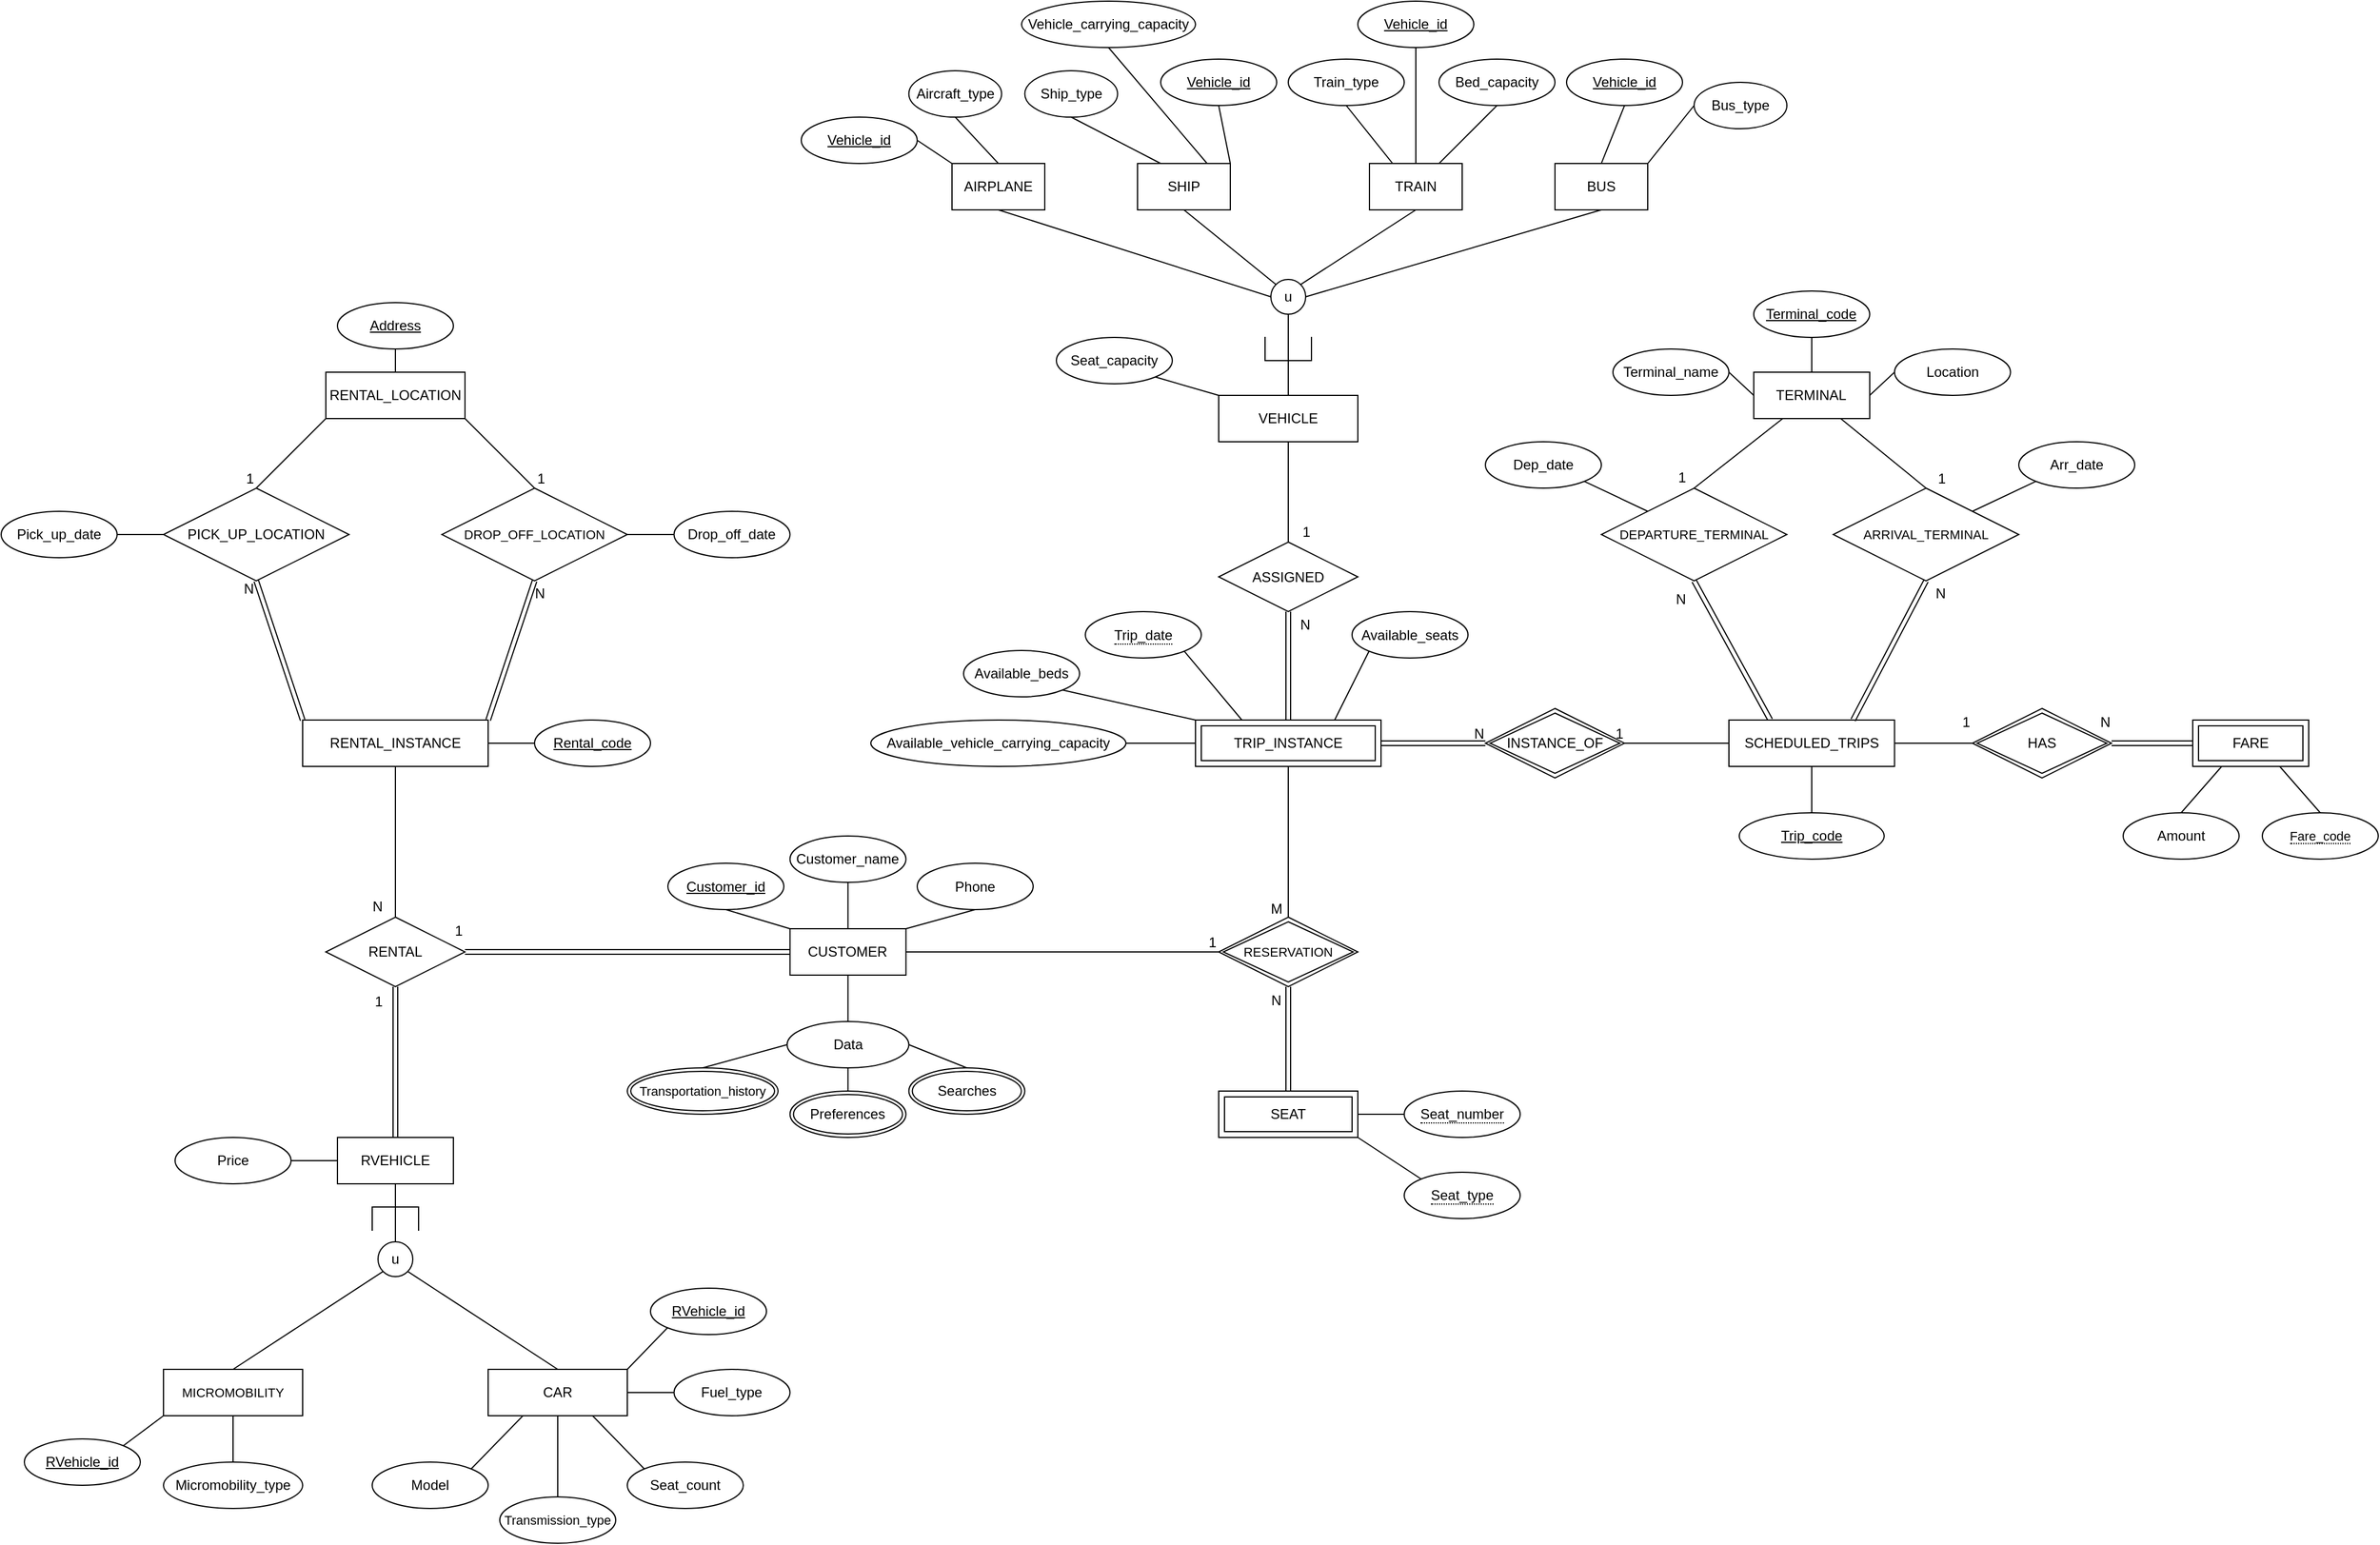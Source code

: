 <mxfile version="22.1.2" type="device">
  <diagram name="Page-1" id="UI4GVZUZ6_vJwbBaykrh">
    <mxGraphModel dx="2035" dy="1531" grid="1" gridSize="10" guides="1" tooltips="1" connect="1" arrows="1" fold="1" page="0" pageScale="1" pageWidth="1100" pageHeight="850" math="0" shadow="0">
      <root>
        <mxCell id="0" />
        <mxCell id="1" parent="0" />
        <mxCell id="zfnJmAJN-atiTWMpEj3Z-1" value="RENTAL_LOCATION" style="whiteSpace=wrap;html=1;align=center;" parent="1" vertex="1">
          <mxGeometry x="-140" y="-420" width="120" height="40" as="geometry" />
        </mxCell>
        <mxCell id="zfnJmAJN-atiTWMpEj3Z-2" value="PICK_UP_LOCATION" style="shape=rhombus;perimeter=rhombusPerimeter;whiteSpace=wrap;html=1;align=center;" parent="1" vertex="1">
          <mxGeometry x="-280" y="-320" width="160" height="80" as="geometry" />
        </mxCell>
        <mxCell id="zfnJmAJN-atiTWMpEj3Z-3" value="DROP_OFF_LOCATION" style="shape=rhombus;perimeter=rhombusPerimeter;whiteSpace=wrap;html=1;align=center;fontSize=11;" parent="1" vertex="1">
          <mxGeometry x="-40" y="-320" width="160" height="80" as="geometry" />
        </mxCell>
        <mxCell id="zfnJmAJN-atiTWMpEj3Z-4" value="Pick_up_date" style="ellipse;whiteSpace=wrap;html=1;align=center;" parent="1" vertex="1">
          <mxGeometry x="-420" y="-300" width="100" height="40" as="geometry" />
        </mxCell>
        <mxCell id="zfnJmAJN-atiTWMpEj3Z-5" value="Drop_off_date" style="ellipse;whiteSpace=wrap;html=1;align=center;" parent="1" vertex="1">
          <mxGeometry x="160.29" y="-300" width="100" height="40" as="geometry" />
        </mxCell>
        <mxCell id="zfnJmAJN-atiTWMpEj3Z-6" value="" style="endArrow=none;html=1;rounded=0;exitX=1;exitY=0.5;exitDx=0;exitDy=0;entryX=0;entryY=0.5;entryDx=0;entryDy=0;" parent="1" source="zfnJmAJN-atiTWMpEj3Z-3" target="zfnJmAJN-atiTWMpEj3Z-5" edge="1">
          <mxGeometry relative="1" as="geometry">
            <mxPoint x="10" y="-330" as="sourcePoint" />
            <mxPoint x="170" y="-330" as="targetPoint" />
          </mxGeometry>
        </mxCell>
        <mxCell id="zfnJmAJN-atiTWMpEj3Z-7" value="" style="endArrow=none;html=1;rounded=0;entryX=0;entryY=0.5;entryDx=0;entryDy=0;exitX=1;exitY=0.5;exitDx=0;exitDy=0;" parent="1" source="zfnJmAJN-atiTWMpEj3Z-4" target="zfnJmAJN-atiTWMpEj3Z-2" edge="1">
          <mxGeometry relative="1" as="geometry">
            <mxPoint x="-420" y="-460" as="sourcePoint" />
            <mxPoint x="-260" y="-460" as="targetPoint" />
          </mxGeometry>
        </mxCell>
        <mxCell id="zfnJmAJN-atiTWMpEj3Z-8" value="" style="endArrow=none;html=1;rounded=0;entryX=0.5;entryY=0;entryDx=0;entryDy=0;exitX=0;exitY=1;exitDx=0;exitDy=0;" parent="1" source="zfnJmAJN-atiTWMpEj3Z-1" target="zfnJmAJN-atiTWMpEj3Z-2" edge="1">
          <mxGeometry relative="1" as="geometry">
            <mxPoint x="-260" y="-400" as="sourcePoint" />
            <mxPoint x="-20" y="-380" as="targetPoint" />
          </mxGeometry>
        </mxCell>
        <mxCell id="zfnJmAJN-atiTWMpEj3Z-9" value="1" style="resizable=0;html=1;whiteSpace=wrap;align=right;verticalAlign=bottom;" parent="zfnJmAJN-atiTWMpEj3Z-8" connectable="0" vertex="1">
          <mxGeometry x="1" relative="1" as="geometry" />
        </mxCell>
        <mxCell id="zfnJmAJN-atiTWMpEj3Z-10" value="" style="endArrow=none;html=1;rounded=0;entryX=0.5;entryY=0;entryDx=0;entryDy=0;exitX=1;exitY=1;exitDx=0;exitDy=0;" parent="1" source="zfnJmAJN-atiTWMpEj3Z-1" target="zfnJmAJN-atiTWMpEj3Z-3" edge="1">
          <mxGeometry relative="1" as="geometry">
            <mxPoint x="-260" y="-360" as="sourcePoint" />
            <mxPoint x="-20" y="-380" as="targetPoint" />
          </mxGeometry>
        </mxCell>
        <mxCell id="zfnJmAJN-atiTWMpEj3Z-11" value="1" style="resizable=0;html=1;whiteSpace=wrap;align=right;verticalAlign=bottom;" parent="zfnJmAJN-atiTWMpEj3Z-10" connectable="0" vertex="1">
          <mxGeometry x="1" relative="1" as="geometry">
            <mxPoint x="10" as="offset" />
          </mxGeometry>
        </mxCell>
        <mxCell id="zfnJmAJN-atiTWMpEj3Z-12" value="" style="shape=link;html=1;rounded=0;entryX=0.5;entryY=1;entryDx=0;entryDy=0;exitX=0;exitY=0;exitDx=0;exitDy=0;" parent="1" source="zfnJmAJN-atiTWMpEj3Z-18" target="zfnJmAJN-atiTWMpEj3Z-2" edge="1">
          <mxGeometry relative="1" as="geometry">
            <mxPoint x="-40" y="-380" as="sourcePoint" />
            <mxPoint x="-100" y="-280" as="targetPoint" />
          </mxGeometry>
        </mxCell>
        <mxCell id="zfnJmAJN-atiTWMpEj3Z-13" value="N" style="resizable=0;html=1;whiteSpace=wrap;align=right;verticalAlign=bottom;" parent="zfnJmAJN-atiTWMpEj3Z-12" connectable="0" vertex="1">
          <mxGeometry x="1" relative="1" as="geometry">
            <mxPoint y="16" as="offset" />
          </mxGeometry>
        </mxCell>
        <mxCell id="zfnJmAJN-atiTWMpEj3Z-14" value="" style="shape=link;html=1;rounded=0;entryX=0.5;entryY=1;entryDx=0;entryDy=0;exitX=1;exitY=0;exitDx=0;exitDy=0;" parent="1" source="zfnJmAJN-atiTWMpEj3Z-18" target="zfnJmAJN-atiTWMpEj3Z-3" edge="1">
          <mxGeometry relative="1" as="geometry">
            <mxPoint x="-10" y="-140" as="sourcePoint" />
            <mxPoint x="-20" y="-380" as="targetPoint" />
          </mxGeometry>
        </mxCell>
        <mxCell id="zfnJmAJN-atiTWMpEj3Z-15" value="N" style="resizable=0;html=1;whiteSpace=wrap;align=right;verticalAlign=bottom;" parent="zfnJmAJN-atiTWMpEj3Z-14" connectable="0" vertex="1">
          <mxGeometry x="1" relative="1" as="geometry">
            <mxPoint x="10" y="20" as="offset" />
          </mxGeometry>
        </mxCell>
        <mxCell id="zfnJmAJN-atiTWMpEj3Z-16" value="Address" style="ellipse;whiteSpace=wrap;html=1;align=center;fontStyle=4;" parent="1" vertex="1">
          <mxGeometry x="-130" y="-480" width="100" height="40" as="geometry" />
        </mxCell>
        <mxCell id="zfnJmAJN-atiTWMpEj3Z-17" value="" style="endArrow=none;html=1;rounded=0;exitX=0.5;exitY=1;exitDx=0;exitDy=0;entryX=0.5;entryY=0;entryDx=0;entryDy=0;" parent="1" source="zfnJmAJN-atiTWMpEj3Z-16" target="zfnJmAJN-atiTWMpEj3Z-1" edge="1">
          <mxGeometry relative="1" as="geometry">
            <mxPoint x="-350" y="-420" as="sourcePoint" />
            <mxPoint x="-420" y="-410" as="targetPoint" />
          </mxGeometry>
        </mxCell>
        <mxCell id="zfnJmAJN-atiTWMpEj3Z-18" value="RENTAL_INSTANCE" style="whiteSpace=wrap;html=1;align=center;" parent="1" vertex="1">
          <mxGeometry x="-160" y="-120" width="160" height="40" as="geometry" />
        </mxCell>
        <mxCell id="zfnJmAJN-atiTWMpEj3Z-19" value="Rental_code" style="ellipse;whiteSpace=wrap;html=1;align=center;fontStyle=4;" parent="1" vertex="1">
          <mxGeometry x="40" y="-120" width="100" height="40" as="geometry" />
        </mxCell>
        <mxCell id="zfnJmAJN-atiTWMpEj3Z-20" value="" style="endArrow=none;html=1;rounded=0;entryX=0;entryY=0.5;entryDx=0;entryDy=0;exitX=1;exitY=0.5;exitDx=0;exitDy=0;" parent="1" source="zfnJmAJN-atiTWMpEj3Z-18" target="zfnJmAJN-atiTWMpEj3Z-19" edge="1">
          <mxGeometry relative="1" as="geometry">
            <mxPoint x="210" y="-430" as="sourcePoint" />
            <mxPoint x="370" y="-430" as="targetPoint" />
          </mxGeometry>
        </mxCell>
        <mxCell id="zfnJmAJN-atiTWMpEj3Z-21" value="CAR" style="whiteSpace=wrap;html=1;align=center;" parent="1" vertex="1">
          <mxGeometry y="440" width="120" height="40" as="geometry" />
        </mxCell>
        <mxCell id="zfnJmAJN-atiTWMpEj3Z-22" value="RENTAL" style="shape=rhombus;perimeter=rhombusPerimeter;whiteSpace=wrap;html=1;align=center;fontSize=12;" parent="1" vertex="1">
          <mxGeometry x="-140" y="50" width="120" height="60" as="geometry" />
        </mxCell>
        <mxCell id="zfnJmAJN-atiTWMpEj3Z-29" value="Price" style="ellipse;whiteSpace=wrap;html=1;align=center;" parent="1" vertex="1">
          <mxGeometry x="-270" y="240" width="100" height="40" as="geometry" />
        </mxCell>
        <mxCell id="zfnJmAJN-atiTWMpEj3Z-30" value="" style="endArrow=none;html=1;rounded=0;entryX=0;entryY=0.5;entryDx=0;entryDy=0;exitX=1;exitY=0.5;exitDx=0;exitDy=0;" parent="1" source="zfnJmAJN-atiTWMpEj3Z-29" target="XRYZQuRfgK1587XSu856-13" edge="1">
          <mxGeometry relative="1" as="geometry">
            <mxPoint x="-220" y="260" as="sourcePoint" />
            <mxPoint x="260" y="600" as="targetPoint" />
          </mxGeometry>
        </mxCell>
        <mxCell id="zfnJmAJN-atiTWMpEj3Z-31" value="Model" style="ellipse;whiteSpace=wrap;html=1;align=center;" parent="1" vertex="1">
          <mxGeometry x="-100" y="520" width="100" height="40" as="geometry" />
        </mxCell>
        <mxCell id="zfnJmAJN-atiTWMpEj3Z-32" value="" style="endArrow=none;html=1;rounded=0;exitX=1;exitY=0;exitDx=0;exitDy=0;entryX=0.25;entryY=1;entryDx=0;entryDy=0;" parent="1" source="zfnJmAJN-atiTWMpEj3Z-31" target="zfnJmAJN-atiTWMpEj3Z-21" edge="1">
          <mxGeometry relative="1" as="geometry">
            <mxPoint x="60" y="670" as="sourcePoint" />
            <mxPoint x="220" y="670" as="targetPoint" />
          </mxGeometry>
        </mxCell>
        <mxCell id="zfnJmAJN-atiTWMpEj3Z-33" value="Transmission_type" style="ellipse;whiteSpace=wrap;html=1;align=center;fontSize=11;" parent="1" vertex="1">
          <mxGeometry x="10" y="550" width="100" height="40" as="geometry" />
        </mxCell>
        <mxCell id="zfnJmAJN-atiTWMpEj3Z-34" value="" style="endArrow=none;html=1;rounded=0;exitX=0.5;exitY=0;exitDx=0;exitDy=0;entryX=0.5;entryY=1;entryDx=0;entryDy=0;" parent="1" source="zfnJmAJN-atiTWMpEj3Z-33" target="zfnJmAJN-atiTWMpEj3Z-21" edge="1">
          <mxGeometry relative="1" as="geometry">
            <mxPoint x="60" y="474.09" as="sourcePoint" />
            <mxPoint x="220" y="474.09" as="targetPoint" />
          </mxGeometry>
        </mxCell>
        <mxCell id="zfnJmAJN-atiTWMpEj3Z-35" value="Fuel_type" style="ellipse;whiteSpace=wrap;html=1;align=center;" parent="1" vertex="1">
          <mxGeometry x="160.29" y="440" width="100" height="40" as="geometry" />
        </mxCell>
        <mxCell id="zfnJmAJN-atiTWMpEj3Z-36" value="" style="endArrow=none;html=1;rounded=0;entryX=0;entryY=0.5;entryDx=0;entryDy=0;exitX=1;exitY=0.5;exitDx=0;exitDy=0;" parent="1" source="zfnJmAJN-atiTWMpEj3Z-21" target="zfnJmAJN-atiTWMpEj3Z-35" edge="1">
          <mxGeometry relative="1" as="geometry">
            <mxPoint x="170" y="450" as="sourcePoint" />
            <mxPoint x="220" y="490" as="targetPoint" />
          </mxGeometry>
        </mxCell>
        <mxCell id="zfnJmAJN-atiTWMpEj3Z-37" value="Seat_count" style="ellipse;whiteSpace=wrap;html=1;align=center;" parent="1" vertex="1">
          <mxGeometry x="120" y="520" width="100" height="40" as="geometry" />
        </mxCell>
        <mxCell id="zfnJmAJN-atiTWMpEj3Z-38" value="" style="endArrow=none;html=1;rounded=0;exitX=0;exitY=0;exitDx=0;exitDy=0;entryX=0.75;entryY=1;entryDx=0;entryDy=0;" parent="1" source="zfnJmAJN-atiTWMpEj3Z-37" target="zfnJmAJN-atiTWMpEj3Z-21" edge="1">
          <mxGeometry relative="1" as="geometry">
            <mxPoint x="80" y="400" as="sourcePoint" />
            <mxPoint x="240" y="400" as="targetPoint" />
          </mxGeometry>
        </mxCell>
        <mxCell id="zfnJmAJN-atiTWMpEj3Z-40" value="TERMINAL" style="whiteSpace=wrap;html=1;align=center;" parent="1" vertex="1">
          <mxGeometry x="1091.42" y="-420" width="100" height="40" as="geometry" />
        </mxCell>
        <mxCell id="zfnJmAJN-atiTWMpEj3Z-41" value="" style="endArrow=none;html=1;rounded=0;entryX=0;entryY=0.5;entryDx=0;entryDy=0;exitX=1;exitY=0.5;exitDx=0;exitDy=0;" parent="1" source="zfnJmAJN-atiTWMpEj3Z-86" target="zfnJmAJN-atiTWMpEj3Z-100" edge="1">
          <mxGeometry relative="1" as="geometry">
            <mxPoint x="1097" y="-132.5" as="sourcePoint" />
            <mxPoint x="900" y="-347.64" as="targetPoint" />
          </mxGeometry>
        </mxCell>
        <mxCell id="zfnJmAJN-atiTWMpEj3Z-42" value="1" style="resizable=0;html=1;whiteSpace=wrap;align=right;verticalAlign=bottom;" parent="zfnJmAJN-atiTWMpEj3Z-41" connectable="0" vertex="1">
          <mxGeometry x="1" relative="1" as="geometry">
            <mxPoint y="-10" as="offset" />
          </mxGeometry>
        </mxCell>
        <mxCell id="zfnJmAJN-atiTWMpEj3Z-43" value="ARRIVAL_TERMINAL" style="shape=rhombus;perimeter=rhombusPerimeter;whiteSpace=wrap;html=1;align=center;fontSize=11;" parent="1" vertex="1">
          <mxGeometry x="1160" y="-320" width="160" height="80" as="geometry" />
        </mxCell>
        <mxCell id="zfnJmAJN-atiTWMpEj3Z-44" value="DEPARTURE_TERMINAL" style="shape=rhombus;perimeter=rhombusPerimeter;whiteSpace=wrap;html=1;align=center;fontSize=11;" parent="1" vertex="1">
          <mxGeometry x="960" y="-320" width="160" height="80" as="geometry" />
        </mxCell>
        <mxCell id="zfnJmAJN-atiTWMpEj3Z-45" value="" style="endArrow=none;html=1;rounded=0;entryX=0.5;entryY=0;entryDx=0;entryDy=0;exitX=0.25;exitY=1;exitDx=0;exitDy=0;" parent="1" source="zfnJmAJN-atiTWMpEj3Z-40" target="zfnJmAJN-atiTWMpEj3Z-44" edge="1">
          <mxGeometry relative="1" as="geometry">
            <mxPoint x="895" y="-278.5" as="sourcePoint" />
            <mxPoint x="885" y="-108.5" as="targetPoint" />
          </mxGeometry>
        </mxCell>
        <mxCell id="zfnJmAJN-atiTWMpEj3Z-46" value="1" style="resizable=0;html=1;whiteSpace=wrap;align=right;verticalAlign=bottom;" parent="zfnJmAJN-atiTWMpEj3Z-45" connectable="0" vertex="1">
          <mxGeometry x="1" relative="1" as="geometry">
            <mxPoint x="-6" as="offset" />
          </mxGeometry>
        </mxCell>
        <mxCell id="zfnJmAJN-atiTWMpEj3Z-47" value="" style="endArrow=none;html=1;rounded=0;entryX=0.5;entryY=0;entryDx=0;entryDy=0;exitX=0.75;exitY=1;exitDx=0;exitDy=0;" parent="1" source="zfnJmAJN-atiTWMpEj3Z-40" target="zfnJmAJN-atiTWMpEj3Z-43" edge="1">
          <mxGeometry relative="1" as="geometry">
            <mxPoint x="1248.36" y="-303.5" as="sourcePoint" />
            <mxPoint x="1068.36" y="-213.5" as="targetPoint" />
          </mxGeometry>
        </mxCell>
        <mxCell id="zfnJmAJN-atiTWMpEj3Z-48" value="1" style="resizable=0;html=1;whiteSpace=wrap;align=right;verticalAlign=bottom;" parent="zfnJmAJN-atiTWMpEj3Z-47" connectable="0" vertex="1">
          <mxGeometry x="1" relative="1" as="geometry">
            <mxPoint x="18" as="offset" />
          </mxGeometry>
        </mxCell>
        <mxCell id="zfnJmAJN-atiTWMpEj3Z-49" value="Terminal_code" style="ellipse;whiteSpace=wrap;html=1;align=center;fontStyle=4;" parent="1" vertex="1">
          <mxGeometry x="1091.42" y="-490" width="100" height="40" as="geometry" />
        </mxCell>
        <mxCell id="zfnJmAJN-atiTWMpEj3Z-50" value="Location" style="ellipse;whiteSpace=wrap;html=1;align=center;" parent="1" vertex="1">
          <mxGeometry x="1212.83" y="-440" width="100" height="40" as="geometry" />
        </mxCell>
        <mxCell id="zfnJmAJN-atiTWMpEj3Z-51" value="Terminal_name" style="ellipse;whiteSpace=wrap;html=1;align=center;" parent="1" vertex="1">
          <mxGeometry x="970.0" y="-440" width="100" height="40" as="geometry" />
        </mxCell>
        <mxCell id="zfnJmAJN-atiTWMpEj3Z-52" value="" style="endArrow=none;html=1;rounded=0;exitX=0.5;exitY=1;exitDx=0;exitDy=0;entryX=0.5;entryY=0;entryDx=0;entryDy=0;" parent="1" source="zfnJmAJN-atiTWMpEj3Z-49" target="zfnJmAJN-atiTWMpEj3Z-40" edge="1">
          <mxGeometry relative="1" as="geometry">
            <mxPoint x="995.47" y="-390" as="sourcePoint" />
            <mxPoint x="1100" y="-450" as="targetPoint" />
          </mxGeometry>
        </mxCell>
        <mxCell id="zfnJmAJN-atiTWMpEj3Z-53" value="" style="endArrow=none;html=1;rounded=0;exitX=1;exitY=0.5;exitDx=0;exitDy=0;entryX=0;entryY=0.5;entryDx=0;entryDy=0;" parent="1" source="zfnJmAJN-atiTWMpEj3Z-51" target="zfnJmAJN-atiTWMpEj3Z-40" edge="1">
          <mxGeometry relative="1" as="geometry">
            <mxPoint x="1035.47" y="-450" as="sourcePoint" />
            <mxPoint x="1195.47" y="-450" as="targetPoint" />
          </mxGeometry>
        </mxCell>
        <mxCell id="zfnJmAJN-atiTWMpEj3Z-54" value="" style="endArrow=none;html=1;rounded=0;exitX=0;exitY=0.5;exitDx=0;exitDy=0;entryX=1;entryY=0.5;entryDx=0;entryDy=0;" parent="1" source="zfnJmAJN-atiTWMpEj3Z-50" target="zfnJmAJN-atiTWMpEj3Z-40" edge="1">
          <mxGeometry relative="1" as="geometry">
            <mxPoint x="1035.47" y="-450" as="sourcePoint" />
            <mxPoint x="1195.47" y="-450" as="targetPoint" />
          </mxGeometry>
        </mxCell>
        <mxCell id="zfnJmAJN-atiTWMpEj3Z-55" value="CUSTOMER" style="whiteSpace=wrap;html=1;align=center;" parent="1" vertex="1">
          <mxGeometry x="260.29" y="60" width="100" height="40" as="geometry" />
        </mxCell>
        <mxCell id="zfnJmAJN-atiTWMpEj3Z-56" value="Customer_id" style="ellipse;whiteSpace=wrap;html=1;align=center;fontStyle=4;" parent="1" vertex="1">
          <mxGeometry x="155" y="3.5" width="100" height="40" as="geometry" />
        </mxCell>
        <mxCell id="zfnJmAJN-atiTWMpEj3Z-57" value="Customer_name" style="ellipse;whiteSpace=wrap;html=1;align=center;" parent="1" vertex="1">
          <mxGeometry x="260.29" y="-20" width="100" height="40" as="geometry" />
        </mxCell>
        <mxCell id="zfnJmAJN-atiTWMpEj3Z-58" value="Data" style="ellipse;whiteSpace=wrap;html=1;align=center;" parent="1" vertex="1">
          <mxGeometry x="257.79" y="140" width="105" height="40" as="geometry" />
        </mxCell>
        <mxCell id="zfnJmAJN-atiTWMpEj3Z-59" value="" style="endArrow=none;html=1;rounded=0;entryX=0;entryY=0;entryDx=0;entryDy=0;exitX=0.5;exitY=1;exitDx=0;exitDy=0;" parent="1" source="zfnJmAJN-atiTWMpEj3Z-56" target="zfnJmAJN-atiTWMpEj3Z-55" edge="1">
          <mxGeometry relative="1" as="geometry">
            <mxPoint x="285.29" y="5" as="sourcePoint" />
            <mxPoint x="445.29" y="5" as="targetPoint" />
          </mxGeometry>
        </mxCell>
        <mxCell id="zfnJmAJN-atiTWMpEj3Z-60" value="" style="endArrow=none;html=1;rounded=0;exitX=0.5;exitY=1;exitDx=0;exitDy=0;entryX=0.5;entryY=0;entryDx=0;entryDy=0;" parent="1" source="zfnJmAJN-atiTWMpEj3Z-55" target="zfnJmAJN-atiTWMpEj3Z-58" edge="1">
          <mxGeometry relative="1" as="geometry">
            <mxPoint x="385.762" y="119.213" as="sourcePoint" />
            <mxPoint x="290" y="130" as="targetPoint" />
          </mxGeometry>
        </mxCell>
        <mxCell id="zfnJmAJN-atiTWMpEj3Z-61" value="" style="endArrow=none;html=1;rounded=0;exitX=0.5;exitY=0;exitDx=0;exitDy=0;entryX=0.5;entryY=1;entryDx=0;entryDy=0;" parent="1" source="zfnJmAJN-atiTWMpEj3Z-63" target="zfnJmAJN-atiTWMpEj3Z-58" edge="1">
          <mxGeometry relative="1" as="geometry">
            <mxPoint x="335.29" y="241.5" as="sourcePoint" />
            <mxPoint x="175.29" y="211.5" as="targetPoint" />
          </mxGeometry>
        </mxCell>
        <mxCell id="zfnJmAJN-atiTWMpEj3Z-62" value="" style="endArrow=none;html=1;rounded=0;entryX=1;entryY=0.5;entryDx=0;entryDy=0;exitX=0.5;exitY=0;exitDx=0;exitDy=0;" parent="1" source="zfnJmAJN-atiTWMpEj3Z-65" target="zfnJmAJN-atiTWMpEj3Z-58" edge="1">
          <mxGeometry relative="1" as="geometry">
            <mxPoint x="405.29" y="221.5" as="sourcePoint" />
            <mxPoint x="295.29" y="141.5" as="targetPoint" />
          </mxGeometry>
        </mxCell>
        <mxCell id="zfnJmAJN-atiTWMpEj3Z-63" value="Preferences" style="ellipse;shape=doubleEllipse;margin=3;whiteSpace=wrap;html=1;align=center;" parent="1" vertex="1">
          <mxGeometry x="260.29" y="200" width="100" height="40" as="geometry" />
        </mxCell>
        <mxCell id="zfnJmAJN-atiTWMpEj3Z-64" value="Transportation_history" style="ellipse;shape=doubleEllipse;margin=3;whiteSpace=wrap;html=1;align=center;fontSize=11;" parent="1" vertex="1">
          <mxGeometry x="120.0" y="180" width="130" height="40" as="geometry" />
        </mxCell>
        <mxCell id="zfnJmAJN-atiTWMpEj3Z-65" value="Searches" style="ellipse;shape=doubleEllipse;margin=3;whiteSpace=wrap;html=1;align=center;" parent="1" vertex="1">
          <mxGeometry x="362.79" y="180" width="100" height="40" as="geometry" />
        </mxCell>
        <mxCell id="zfnJmAJN-atiTWMpEj3Z-66" value="" style="endArrow=none;html=1;rounded=0;entryX=0.5;entryY=1;entryDx=0;entryDy=0;" parent="1" source="zfnJmAJN-atiTWMpEj3Z-55" target="zfnJmAJN-atiTWMpEj3Z-57" edge="1">
          <mxGeometry relative="1" as="geometry">
            <mxPoint x="265.29" y="115" as="sourcePoint" />
            <mxPoint x="425.29" y="115" as="targetPoint" />
          </mxGeometry>
        </mxCell>
        <mxCell id="zfnJmAJN-atiTWMpEj3Z-67" value="Phone" style="ellipse;whiteSpace=wrap;html=1;align=center;" parent="1" vertex="1">
          <mxGeometry x="370.0" y="3.5" width="100" height="40" as="geometry" />
        </mxCell>
        <mxCell id="zfnJmAJN-atiTWMpEj3Z-68" value="" style="endArrow=none;html=1;rounded=0;entryX=0.5;entryY=1;entryDx=0;entryDy=0;exitX=1;exitY=0;exitDx=0;exitDy=0;" parent="1" source="zfnJmAJN-atiTWMpEj3Z-55" target="zfnJmAJN-atiTWMpEj3Z-67" edge="1">
          <mxGeometry relative="1" as="geometry">
            <mxPoint x="345.29" y="5" as="sourcePoint" />
            <mxPoint x="505.29" y="5" as="targetPoint" />
          </mxGeometry>
        </mxCell>
        <mxCell id="zfnJmAJN-atiTWMpEj3Z-69" value="SEAT" style="shape=ext;margin=3;double=1;whiteSpace=wrap;html=1;align=center;" parent="1" vertex="1">
          <mxGeometry x="630" y="200" width="120" height="40" as="geometry" />
        </mxCell>
        <mxCell id="zfnJmAJN-atiTWMpEj3Z-70" value="RESERVATION" style="shape=rhombus;double=1;perimeter=rhombusPerimeter;whiteSpace=wrap;html=1;align=center;fontSize=11;" parent="1" vertex="1">
          <mxGeometry x="630" y="50" width="120" height="60" as="geometry" />
        </mxCell>
        <mxCell id="zfnJmAJN-atiTWMpEj3Z-71" value="&lt;span style=&quot;border-bottom: 1px dotted&quot;&gt;Seat_number&lt;/span&gt;" style="ellipse;whiteSpace=wrap;html=1;align=center;" parent="1" vertex="1">
          <mxGeometry x="790" y="200" width="100" height="40" as="geometry" />
        </mxCell>
        <mxCell id="zfnJmAJN-atiTWMpEj3Z-72" value="" style="endArrow=none;html=1;rounded=0;entryX=0.5;entryY=0;entryDx=0;entryDy=0;exitX=0.5;exitY=1;exitDx=0;exitDy=0;" parent="1" source="zfnJmAJN-atiTWMpEj3Z-90" target="zfnJmAJN-atiTWMpEj3Z-70" edge="1">
          <mxGeometry relative="1" as="geometry">
            <mxPoint x="610" y="-63.5" as="sourcePoint" />
            <mxPoint x="820" y="16.5" as="targetPoint" />
          </mxGeometry>
        </mxCell>
        <mxCell id="zfnJmAJN-atiTWMpEj3Z-73" value="M" style="resizable=0;html=1;whiteSpace=wrap;align=right;verticalAlign=bottom;" parent="zfnJmAJN-atiTWMpEj3Z-72" connectable="0" vertex="1">
          <mxGeometry x="1" relative="1" as="geometry">
            <mxPoint x="-4" y="1" as="offset" />
          </mxGeometry>
        </mxCell>
        <mxCell id="zfnJmAJN-atiTWMpEj3Z-74" value="" style="endArrow=none;html=1;rounded=0;exitX=1;exitY=0.5;exitDx=0;exitDy=0;entryX=0;entryY=0.5;entryDx=0;entryDy=0;" parent="1" source="zfnJmAJN-atiTWMpEj3Z-69" target="zfnJmAJN-atiTWMpEj3Z-71" edge="1">
          <mxGeometry relative="1" as="geometry">
            <mxPoint x="615.29" y="126.5" as="sourcePoint" />
            <mxPoint x="775.29" y="126.5" as="targetPoint" />
          </mxGeometry>
        </mxCell>
        <mxCell id="zfnJmAJN-atiTWMpEj3Z-75" value="" style="shape=link;html=1;rounded=0;entryX=0.5;entryY=1;entryDx=0;entryDy=0;exitX=0.5;exitY=0;exitDx=0;exitDy=0;" parent="1" source="zfnJmAJN-atiTWMpEj3Z-69" target="zfnJmAJN-atiTWMpEj3Z-70" edge="1">
          <mxGeometry relative="1" as="geometry">
            <mxPoint x="355" y="156.5" as="sourcePoint" />
            <mxPoint x="515" y="156.5" as="targetPoint" />
          </mxGeometry>
        </mxCell>
        <mxCell id="zfnJmAJN-atiTWMpEj3Z-76" value="N" style="resizable=0;html=1;whiteSpace=wrap;align=right;verticalAlign=bottom;" parent="zfnJmAJN-atiTWMpEj3Z-75" connectable="0" vertex="1">
          <mxGeometry x="1" relative="1" as="geometry">
            <mxPoint x="-5" y="20" as="offset" />
          </mxGeometry>
        </mxCell>
        <mxCell id="zfnJmAJN-atiTWMpEj3Z-77" style="edgeStyle=orthogonalEdgeStyle;rounded=0;orthogonalLoop=1;jettySize=auto;html=1;exitX=0.5;exitY=1;exitDx=0;exitDy=0;" parent="1" edge="1">
          <mxGeometry relative="1" as="geometry">
            <mxPoint x="1123.63" y="-197.64" as="sourcePoint" />
            <mxPoint x="1123.63" y="-197.64" as="targetPoint" />
          </mxGeometry>
        </mxCell>
        <mxCell id="zfnJmAJN-atiTWMpEj3Z-78" value="" style="shape=link;html=1;rounded=0;entryX=0.5;entryY=1;entryDx=0;entryDy=0;exitX=0.25;exitY=0;exitDx=0;exitDy=0;" parent="1" source="zfnJmAJN-atiTWMpEj3Z-86" target="zfnJmAJN-atiTWMpEj3Z-44" edge="1">
          <mxGeometry relative="1" as="geometry">
            <mxPoint x="1125" y="-248.5" as="sourcePoint" />
            <mxPoint x="1205" y="-178.5" as="targetPoint" />
          </mxGeometry>
        </mxCell>
        <mxCell id="zfnJmAJN-atiTWMpEj3Z-79" value="N" style="resizable=0;html=1;whiteSpace=wrap;align=right;verticalAlign=bottom;" parent="zfnJmAJN-atiTWMpEj3Z-78" connectable="0" vertex="1">
          <mxGeometry x="1" relative="1" as="geometry">
            <mxPoint x="-5" y="25" as="offset" />
          </mxGeometry>
        </mxCell>
        <mxCell id="zfnJmAJN-atiTWMpEj3Z-80" value="VEHICLE" style="whiteSpace=wrap;html=1;align=center;" parent="1" vertex="1">
          <mxGeometry x="630" y="-400" width="120" height="40" as="geometry" />
        </mxCell>
        <mxCell id="zfnJmAJN-atiTWMpEj3Z-81" value="ASSIGNED" style="shape=rhombus;perimeter=rhombusPerimeter;whiteSpace=wrap;html=1;align=center;" parent="1" vertex="1">
          <mxGeometry x="630" y="-273.5" width="120" height="60" as="geometry" />
        </mxCell>
        <mxCell id="zfnJmAJN-atiTWMpEj3Z-82" value="" style="endArrow=none;html=1;rounded=0;exitX=0.5;exitY=1;exitDx=0;exitDy=0;entryX=0.5;entryY=0;entryDx=0;entryDy=0;" parent="1" source="zfnJmAJN-atiTWMpEj3Z-80" target="zfnJmAJN-atiTWMpEj3Z-81" edge="1">
          <mxGeometry relative="1" as="geometry">
            <mxPoint x="560" y="-353.5" as="sourcePoint" />
            <mxPoint x="625" y="-353.5" as="targetPoint" />
            <Array as="points" />
          </mxGeometry>
        </mxCell>
        <mxCell id="zfnJmAJN-atiTWMpEj3Z-83" value="1" style="resizable=0;html=1;whiteSpace=wrap;align=right;verticalAlign=bottom;" parent="zfnJmAJN-atiTWMpEj3Z-82" connectable="0" vertex="1">
          <mxGeometry x="1" relative="1" as="geometry">
            <mxPoint x="20" as="offset" />
          </mxGeometry>
        </mxCell>
        <mxCell id="zfnJmAJN-atiTWMpEj3Z-84" value="" style="shape=link;html=1;rounded=0;entryX=0.5;entryY=1;entryDx=0;entryDy=0;exitX=0.5;exitY=0;exitDx=0;exitDy=0;" parent="1" source="zfnJmAJN-atiTWMpEj3Z-90" target="zfnJmAJN-atiTWMpEj3Z-81" edge="1">
          <mxGeometry relative="1" as="geometry">
            <mxPoint x="585" y="-133.5" as="sourcePoint" />
            <mxPoint x="370" y="-103.5" as="targetPoint" />
          </mxGeometry>
        </mxCell>
        <mxCell id="zfnJmAJN-atiTWMpEj3Z-85" value="N" style="resizable=0;html=1;whiteSpace=wrap;align=right;verticalAlign=bottom;" parent="zfnJmAJN-atiTWMpEj3Z-84" connectable="0" vertex="1">
          <mxGeometry x="1" relative="1" as="geometry">
            <mxPoint x="20" y="20" as="offset" />
          </mxGeometry>
        </mxCell>
        <mxCell id="zfnJmAJN-atiTWMpEj3Z-86" value="SCHEDULED_TRIPS" style="whiteSpace=wrap;html=1;align=center;" parent="1" vertex="1">
          <mxGeometry x="1070" y="-120" width="142.83" height="40" as="geometry" />
        </mxCell>
        <mxCell id="zfnJmAJN-atiTWMpEj3Z-89" value="" style="endArrow=none;html=1;rounded=0;entryX=0;entryY=0.5;entryDx=0;entryDy=0;exitX=0.5;exitY=0;exitDx=0;exitDy=0;" parent="1" source="zfnJmAJN-atiTWMpEj3Z-64" target="zfnJmAJN-atiTWMpEj3Z-58" edge="1">
          <mxGeometry relative="1" as="geometry">
            <mxPoint x="-39.71" y="231.5" as="sourcePoint" />
            <mxPoint x="120.29" y="231.5" as="targetPoint" />
          </mxGeometry>
        </mxCell>
        <mxCell id="zfnJmAJN-atiTWMpEj3Z-90" value="TRIP_INSTANCE" style="shape=ext;margin=3;double=1;whiteSpace=wrap;html=1;align=center;" parent="1" vertex="1">
          <mxGeometry x="610" y="-120" width="160" height="40" as="geometry" />
        </mxCell>
        <mxCell id="zfnJmAJN-atiTWMpEj3Z-91" value="" style="shape=link;html=1;rounded=0;exitX=1;exitY=0.5;exitDx=0;exitDy=0;entryX=0;entryY=0.5;entryDx=0;entryDy=0;" parent="1" source="zfnJmAJN-atiTWMpEj3Z-90" target="zfnJmAJN-atiTWMpEj3Z-95" edge="1">
          <mxGeometry relative="1" as="geometry">
            <mxPoint x="653.75" y="-118.9" as="sourcePoint" />
            <mxPoint x="813.75" y="-118.9" as="targetPoint" />
          </mxGeometry>
        </mxCell>
        <mxCell id="zfnJmAJN-atiTWMpEj3Z-92" value="N" style="resizable=0;html=1;whiteSpace=wrap;align=right;verticalAlign=bottom;" parent="zfnJmAJN-atiTWMpEj3Z-91" connectable="0" vertex="1">
          <mxGeometry x="1" relative="1" as="geometry" />
        </mxCell>
        <mxCell id="zfnJmAJN-atiTWMpEj3Z-93" value="" style="endArrow=none;html=1;rounded=0;exitX=0;exitY=0.5;exitDx=0;exitDy=0;entryX=1;entryY=0.5;entryDx=0;entryDy=0;" parent="1" source="zfnJmAJN-atiTWMpEj3Z-86" target="zfnJmAJN-atiTWMpEj3Z-95" edge="1">
          <mxGeometry relative="1" as="geometry">
            <mxPoint x="730" y="-163.5" as="sourcePoint" />
            <mxPoint x="920" y="-133.5" as="targetPoint" />
          </mxGeometry>
        </mxCell>
        <mxCell id="zfnJmAJN-atiTWMpEj3Z-94" value="1" style="resizable=0;html=1;whiteSpace=wrap;align=right;verticalAlign=bottom;" parent="zfnJmAJN-atiTWMpEj3Z-93" connectable="0" vertex="1">
          <mxGeometry x="1" relative="1" as="geometry" />
        </mxCell>
        <mxCell id="zfnJmAJN-atiTWMpEj3Z-95" value="INSTANCE_OF" style="shape=rhombus;double=1;perimeter=rhombusPerimeter;whiteSpace=wrap;html=1;align=center;" parent="1" vertex="1">
          <mxGeometry x="860" y="-130" width="120" height="60" as="geometry" />
        </mxCell>
        <mxCell id="zfnJmAJN-atiTWMpEj3Z-96" value="Trip_code" style="ellipse;whiteSpace=wrap;html=1;align=center;fontStyle=4;" parent="1" vertex="1">
          <mxGeometry x="1078.92" y="-40" width="125" height="40" as="geometry" />
        </mxCell>
        <mxCell id="zfnJmAJN-atiTWMpEj3Z-97" value="" style="endArrow=none;html=1;rounded=0;exitX=0.75;exitY=0;exitDx=0;exitDy=0;entryX=0;entryY=1;entryDx=0;entryDy=0;" parent="1" source="zfnJmAJN-atiTWMpEj3Z-90" target="zfnJmAJN-atiTWMpEj3Z-115" edge="1">
          <mxGeometry relative="1" as="geometry">
            <mxPoint x="630" y="-183.5" as="sourcePoint" />
            <mxPoint x="743.5" y="-182.9" as="targetPoint" />
          </mxGeometry>
        </mxCell>
        <mxCell id="zfnJmAJN-atiTWMpEj3Z-98" value="" style="endArrow=none;html=1;rounded=0;exitX=0.5;exitY=1;exitDx=0;exitDy=0;entryX=0.5;entryY=0;entryDx=0;entryDy=0;" parent="1" source="zfnJmAJN-atiTWMpEj3Z-86" target="zfnJmAJN-atiTWMpEj3Z-96" edge="1">
          <mxGeometry relative="1" as="geometry">
            <mxPoint x="1150" y="-163.5" as="sourcePoint" />
            <mxPoint x="1190" y="-33.5" as="targetPoint" />
          </mxGeometry>
        </mxCell>
        <mxCell id="zfnJmAJN-atiTWMpEj3Z-99" value="FARE" style="shape=ext;margin=3;double=1;whiteSpace=wrap;html=1;align=center;" parent="1" vertex="1">
          <mxGeometry x="1470.0" y="-120" width="100" height="40" as="geometry" />
        </mxCell>
        <mxCell id="zfnJmAJN-atiTWMpEj3Z-100" value="HAS" style="shape=rhombus;double=1;perimeter=rhombusPerimeter;whiteSpace=wrap;html=1;align=center;" parent="1" vertex="1">
          <mxGeometry x="1280.0" y="-130" width="120" height="60" as="geometry" />
        </mxCell>
        <mxCell id="zfnJmAJN-atiTWMpEj3Z-101" value="" style="endArrow=none;html=1;rounded=0;exitX=0.25;exitY=1;exitDx=0;exitDy=0;entryX=0.5;entryY=0;entryDx=0;entryDy=0;" parent="1" source="zfnJmAJN-atiTWMpEj3Z-99" target="zfnJmAJN-atiTWMpEj3Z-107" edge="1">
          <mxGeometry relative="1" as="geometry">
            <mxPoint x="1543.36" y="-228.5" as="sourcePoint" />
            <mxPoint x="1603.36" y="-88.5" as="targetPoint" />
          </mxGeometry>
        </mxCell>
        <mxCell id="zfnJmAJN-atiTWMpEj3Z-102" style="edgeStyle=orthogonalEdgeStyle;rounded=0;orthogonalLoop=1;jettySize=auto;html=1;exitX=0.5;exitY=1;exitDx=0;exitDy=0;" parent="1" edge="1">
          <mxGeometry relative="1" as="geometry">
            <mxPoint x="1248.36" y="-33.5" as="sourcePoint" />
            <mxPoint x="1248.36" y="-33.5" as="targetPoint" />
          </mxGeometry>
        </mxCell>
        <mxCell id="zfnJmAJN-atiTWMpEj3Z-103" value="" style="shape=link;html=1;rounded=0;entryX=1;entryY=0.5;entryDx=0;entryDy=0;exitX=0;exitY=0.5;exitDx=0;exitDy=0;" parent="1" source="zfnJmAJN-atiTWMpEj3Z-99" target="zfnJmAJN-atiTWMpEj3Z-100" edge="1">
          <mxGeometry relative="1" as="geometry">
            <mxPoint x="1368.36" y="-223.5" as="sourcePoint" />
            <mxPoint x="1528.36" y="-223.5" as="targetPoint" />
          </mxGeometry>
        </mxCell>
        <mxCell id="zfnJmAJN-atiTWMpEj3Z-104" value="N" style="resizable=0;html=1;whiteSpace=wrap;align=right;verticalAlign=bottom;" parent="zfnJmAJN-atiTWMpEj3Z-103" connectable="0" vertex="1">
          <mxGeometry x="1" relative="1" as="geometry">
            <mxPoint y="-10" as="offset" />
          </mxGeometry>
        </mxCell>
        <mxCell id="zfnJmAJN-atiTWMpEj3Z-105" value="&lt;span style=&quot;border-bottom: 1px dotted; font-size: 11px;&quot;&gt;Fare_code&lt;/span&gt;" style="ellipse;whiteSpace=wrap;html=1;align=center;fontSize=11;" parent="1" vertex="1">
          <mxGeometry x="1530.0" y="-40" width="100" height="40" as="geometry" />
        </mxCell>
        <mxCell id="zfnJmAJN-atiTWMpEj3Z-106" value="" style="endArrow=none;html=1;rounded=0;exitX=0.75;exitY=1;exitDx=0;exitDy=0;entryX=0.5;entryY=0;entryDx=0;entryDy=0;" parent="1" source="zfnJmAJN-atiTWMpEj3Z-99" target="zfnJmAJN-atiTWMpEj3Z-105" edge="1">
          <mxGeometry relative="1" as="geometry">
            <mxPoint x="1484.07" y="-202.64" as="sourcePoint" />
            <mxPoint x="1618.715" y="-143.498" as="targetPoint" />
          </mxGeometry>
        </mxCell>
        <mxCell id="zfnJmAJN-atiTWMpEj3Z-107" value="Amount" style="ellipse;whiteSpace=wrap;html=1;align=center;" parent="1" vertex="1">
          <mxGeometry x="1410" y="-40" width="100" height="40" as="geometry" />
        </mxCell>
        <mxCell id="zfnJmAJN-atiTWMpEj3Z-108" value="" style="shape=link;html=1;rounded=0;entryX=0.5;entryY=1;entryDx=0;entryDy=0;exitX=0.75;exitY=0;exitDx=0;exitDy=0;" parent="1" source="zfnJmAJN-atiTWMpEj3Z-86" target="zfnJmAJN-atiTWMpEj3Z-43" edge="1">
          <mxGeometry relative="1" as="geometry">
            <mxPoint x="1250" y="-183.5" as="sourcePoint" />
            <mxPoint x="1410" y="-183.5" as="targetPoint" />
          </mxGeometry>
        </mxCell>
        <mxCell id="zfnJmAJN-atiTWMpEj3Z-109" value="N" style="resizable=0;html=1;whiteSpace=wrap;align=right;verticalAlign=bottom;" parent="zfnJmAJN-atiTWMpEj3Z-108" connectable="0" vertex="1">
          <mxGeometry x="1" relative="1" as="geometry">
            <mxPoint x="18" y="20" as="offset" />
          </mxGeometry>
        </mxCell>
        <mxCell id="zfnJmAJN-atiTWMpEj3Z-110" value="" style="endArrow=none;html=1;rounded=0;entryX=0.25;entryY=0;entryDx=0;entryDy=0;exitX=1;exitY=1;exitDx=0;exitDy=0;" parent="1" source="zfnJmAJN-atiTWMpEj3Z-116" target="zfnJmAJN-atiTWMpEj3Z-90" edge="1">
          <mxGeometry relative="1" as="geometry">
            <mxPoint x="590.0" y="-183.5" as="sourcePoint" />
            <mxPoint x="510" y="-153.5" as="targetPoint" />
          </mxGeometry>
        </mxCell>
        <mxCell id="zfnJmAJN-atiTWMpEj3Z-111" value="Arr_date" style="ellipse;whiteSpace=wrap;html=1;align=center;" parent="1" vertex="1">
          <mxGeometry x="1320" y="-360" width="100" height="40" as="geometry" />
        </mxCell>
        <mxCell id="zfnJmAJN-atiTWMpEj3Z-112" value="" style="endArrow=none;html=1;rounded=0;exitX=1;exitY=0;exitDx=0;exitDy=0;entryX=0;entryY=1;entryDx=0;entryDy=0;" parent="1" source="zfnJmAJN-atiTWMpEj3Z-43" target="zfnJmAJN-atiTWMpEj3Z-111" edge="1">
          <mxGeometry relative="1" as="geometry">
            <mxPoint x="1465.36" y="-378.5" as="sourcePoint" />
            <mxPoint x="1466.72" y="-363.5" as="targetPoint" />
          </mxGeometry>
        </mxCell>
        <mxCell id="zfnJmAJN-atiTWMpEj3Z-113" value="Dep_date" style="ellipse;whiteSpace=wrap;html=1;align=center;" parent="1" vertex="1">
          <mxGeometry x="860" y="-360" width="100" height="40" as="geometry" />
        </mxCell>
        <mxCell id="zfnJmAJN-atiTWMpEj3Z-114" value="" style="endArrow=none;html=1;rounded=0;exitX=0;exitY=0;exitDx=0;exitDy=0;entryX=1;entryY=1;entryDx=0;entryDy=0;" parent="1" source="zfnJmAJN-atiTWMpEj3Z-44" target="zfnJmAJN-atiTWMpEj3Z-113" edge="1">
          <mxGeometry relative="1" as="geometry">
            <mxPoint x="860" y="-316" as="sourcePoint" />
            <mxPoint x="816" y="-25" as="targetPoint" />
          </mxGeometry>
        </mxCell>
        <mxCell id="zfnJmAJN-atiTWMpEj3Z-115" value="Available_seats" style="ellipse;whiteSpace=wrap;html=1;align=center;" parent="1" vertex="1">
          <mxGeometry x="745" y="-213.5" width="100" height="40" as="geometry" />
        </mxCell>
        <mxCell id="zfnJmAJN-atiTWMpEj3Z-116" value="&lt;span style=&quot;border-bottom: 1px dotted&quot;&gt;Trip_date&lt;/span&gt;" style="ellipse;whiteSpace=wrap;html=1;align=center;" parent="1" vertex="1">
          <mxGeometry x="515" y="-213.5" width="100" height="40" as="geometry" />
        </mxCell>
        <mxCell id="zfnJmAJN-atiTWMpEj3Z-117" value="Seat_capacity" style="ellipse;whiteSpace=wrap;html=1;align=center;direction=west;" parent="1" vertex="1">
          <mxGeometry x="490" y="-450" width="100" height="40" as="geometry" />
        </mxCell>
        <mxCell id="zfnJmAJN-atiTWMpEj3Z-119" value="Aircraft_type" style="ellipse;whiteSpace=wrap;html=1;align=center;" parent="1" vertex="1">
          <mxGeometry x="362.79" y="-680" width="80" height="40" as="geometry" />
        </mxCell>
        <mxCell id="zfnJmAJN-atiTWMpEj3Z-120" value="u" style="ellipse;whiteSpace=wrap;html=1;aspect=fixed;" parent="1" vertex="1">
          <mxGeometry x="675" y="-500" width="30" height="30" as="geometry" />
        </mxCell>
        <mxCell id="zfnJmAJN-atiTWMpEj3Z-121" value="" style="endArrow=none;html=1;rounded=0;exitX=0.5;exitY=1;exitDx=0;exitDy=0;entryX=0.5;entryY=0;entryDx=0;entryDy=0;" parent="1" source="zfnJmAJN-atiTWMpEj3Z-120" target="zfnJmAJN-atiTWMpEj3Z-80" edge="1">
          <mxGeometry relative="1" as="geometry">
            <mxPoint x="790" y="-450" as="sourcePoint" />
            <mxPoint x="720" y="-450" as="targetPoint" />
          </mxGeometry>
        </mxCell>
        <mxCell id="zfnJmAJN-atiTWMpEj3Z-122" value="SHIP" style="whiteSpace=wrap;html=1;align=center;" parent="1" vertex="1">
          <mxGeometry x="560" y="-600" width="80" height="40" as="geometry" />
        </mxCell>
        <mxCell id="zfnJmAJN-atiTWMpEj3Z-123" value="BUS" style="whiteSpace=wrap;html=1;align=center;" parent="1" vertex="1">
          <mxGeometry x="920" y="-600" width="80" height="40" as="geometry" />
        </mxCell>
        <mxCell id="zfnJmAJN-atiTWMpEj3Z-124" value="AIRPLANE" style="whiteSpace=wrap;html=1;align=center;" parent="1" vertex="1">
          <mxGeometry x="400" y="-600" width="80" height="40" as="geometry" />
        </mxCell>
        <mxCell id="zfnJmAJN-atiTWMpEj3Z-125" value="" style="endArrow=none;html=1;rounded=0;exitX=0.5;exitY=1;exitDx=0;exitDy=0;entryX=0;entryY=0.5;entryDx=0;entryDy=0;" parent="1" source="zfnJmAJN-atiTWMpEj3Z-124" target="zfnJmAJN-atiTWMpEj3Z-120" edge="1">
          <mxGeometry relative="1" as="geometry">
            <mxPoint x="800" y="-470" as="sourcePoint" />
            <mxPoint x="650" y="-480" as="targetPoint" />
          </mxGeometry>
        </mxCell>
        <mxCell id="zfnJmAJN-atiTWMpEj3Z-126" value="" style="endArrow=none;html=1;rounded=0;exitX=0.5;exitY=1;exitDx=0;exitDy=0;entryX=0;entryY=0;entryDx=0;entryDy=0;" parent="1" source="zfnJmAJN-atiTWMpEj3Z-122" target="zfnJmAJN-atiTWMpEj3Z-120" edge="1">
          <mxGeometry relative="1" as="geometry">
            <mxPoint x="800" y="-470" as="sourcePoint" />
            <mxPoint x="640" y="-500" as="targetPoint" />
          </mxGeometry>
        </mxCell>
        <mxCell id="zfnJmAJN-atiTWMpEj3Z-127" value="" style="endArrow=none;html=1;rounded=0;exitX=0.5;exitY=1;exitDx=0;exitDy=0;entryX=1;entryY=0.5;entryDx=0;entryDy=0;" parent="1" source="zfnJmAJN-atiTWMpEj3Z-123" target="zfnJmAJN-atiTWMpEj3Z-120" edge="1">
          <mxGeometry relative="1" as="geometry">
            <mxPoint x="800" y="-470" as="sourcePoint" />
            <mxPoint x="740" y="-480" as="targetPoint" />
          </mxGeometry>
        </mxCell>
        <mxCell id="zfnJmAJN-atiTWMpEj3Z-129" value="" style="endArrow=none;html=1;rounded=0;exitX=0;exitY=0;exitDx=0;exitDy=0;entryX=0;entryY=0;entryDx=0;entryDy=0;" parent="1" source="zfnJmAJN-atiTWMpEj3Z-117" target="zfnJmAJN-atiTWMpEj3Z-80" edge="1">
          <mxGeometry relative="1" as="geometry">
            <mxPoint x="620" y="-560" as="sourcePoint" />
            <mxPoint x="780" y="-560" as="targetPoint" />
          </mxGeometry>
        </mxCell>
        <mxCell id="zfnJmAJN-atiTWMpEj3Z-130" value="Ship_type" style="ellipse;whiteSpace=wrap;html=1;align=center;" parent="1" vertex="1">
          <mxGeometry x="462.79" y="-680" width="80" height="40" as="geometry" />
        </mxCell>
        <mxCell id="zfnJmAJN-atiTWMpEj3Z-131" value="Bus_type" style="ellipse;whiteSpace=wrap;html=1;align=center;" parent="1" vertex="1">
          <mxGeometry x="1040" y="-670" width="80" height="40" as="geometry" />
        </mxCell>
        <mxCell id="zfnJmAJN-atiTWMpEj3Z-132" value="" style="endArrow=none;html=1;rounded=0;exitX=0.5;exitY=1;exitDx=0;exitDy=0;entryX=0.5;entryY=0;entryDx=0;entryDy=0;" parent="1" source="zfnJmAJN-atiTWMpEj3Z-119" target="zfnJmAJN-atiTWMpEj3Z-124" edge="1">
          <mxGeometry relative="1" as="geometry">
            <mxPoint x="620" y="-560" as="sourcePoint" />
            <mxPoint x="780" y="-560" as="targetPoint" />
          </mxGeometry>
        </mxCell>
        <mxCell id="zfnJmAJN-atiTWMpEj3Z-133" value="" style="endArrow=none;html=1;rounded=0;exitX=0.5;exitY=1;exitDx=0;exitDy=0;entryX=0.25;entryY=0;entryDx=0;entryDy=0;" parent="1" source="zfnJmAJN-atiTWMpEj3Z-130" target="zfnJmAJN-atiTWMpEj3Z-122" edge="1">
          <mxGeometry relative="1" as="geometry">
            <mxPoint x="620" y="-560" as="sourcePoint" />
            <mxPoint x="780" y="-560" as="targetPoint" />
          </mxGeometry>
        </mxCell>
        <mxCell id="zfnJmAJN-atiTWMpEj3Z-134" value="" style="endArrow=none;html=1;rounded=0;entryX=0;entryY=0.5;entryDx=0;entryDy=0;exitX=1;exitY=0;exitDx=0;exitDy=0;" parent="1" source="zfnJmAJN-atiTWMpEj3Z-123" target="zfnJmAJN-atiTWMpEj3Z-131" edge="1">
          <mxGeometry relative="1" as="geometry">
            <mxPoint x="620" y="-560" as="sourcePoint" />
            <mxPoint x="780" y="-560" as="targetPoint" />
          </mxGeometry>
        </mxCell>
        <mxCell id="zfnJmAJN-atiTWMpEj3Z-135" value="Vehicle_carrying_capacity" style="ellipse;whiteSpace=wrap;html=1;align=center;" parent="1" vertex="1">
          <mxGeometry x="460" y="-740" width="150" height="40" as="geometry" />
        </mxCell>
        <mxCell id="zfnJmAJN-atiTWMpEj3Z-136" value="" style="endArrow=none;html=1;rounded=0;exitX=0.75;exitY=0;exitDx=0;exitDy=0;entryX=0.5;entryY=1;entryDx=0;entryDy=0;" parent="1" source="zfnJmAJN-atiTWMpEj3Z-122" target="zfnJmAJN-atiTWMpEj3Z-135" edge="1">
          <mxGeometry relative="1" as="geometry">
            <mxPoint x="700" y="-670" as="sourcePoint" />
            <mxPoint x="860" y="-670" as="targetPoint" />
          </mxGeometry>
        </mxCell>
        <mxCell id="zfnJmAJN-atiTWMpEj3Z-137" value="Available_vehicle_carrying_capacity" style="ellipse;whiteSpace=wrap;html=1;align=center;" parent="1" vertex="1">
          <mxGeometry x="330" y="-120" width="220" height="40" as="geometry" />
        </mxCell>
        <mxCell id="zfnJmAJN-atiTWMpEj3Z-138" value="" style="endArrow=none;html=1;rounded=0;exitX=1;exitY=0.5;exitDx=0;exitDy=0;entryX=0;entryY=0.5;entryDx=0;entryDy=0;" parent="1" source="zfnJmAJN-atiTWMpEj3Z-137" target="zfnJmAJN-atiTWMpEj3Z-90" edge="1">
          <mxGeometry relative="1" as="geometry">
            <mxPoint x="630" y="-170" as="sourcePoint" />
            <mxPoint x="790" y="-170" as="targetPoint" />
          </mxGeometry>
        </mxCell>
        <mxCell id="zfnJmAJN-atiTWMpEj3Z-139" value="" style="endArrow=none;html=1;rounded=0;entryX=0;entryY=0.5;entryDx=0;entryDy=0;exitX=1;exitY=0.5;exitDx=0;exitDy=0;" parent="1" source="zfnJmAJN-atiTWMpEj3Z-55" target="zfnJmAJN-atiTWMpEj3Z-70" edge="1">
          <mxGeometry relative="1" as="geometry">
            <mxPoint x="460" y="79.58" as="sourcePoint" />
            <mxPoint x="620" y="79.58" as="targetPoint" />
          </mxGeometry>
        </mxCell>
        <mxCell id="zfnJmAJN-atiTWMpEj3Z-140" value="1" style="resizable=0;html=1;whiteSpace=wrap;align=right;verticalAlign=bottom;" parent="zfnJmAJN-atiTWMpEj3Z-139" connectable="0" vertex="1">
          <mxGeometry x="1" relative="1" as="geometry" />
        </mxCell>
        <mxCell id="zfnJmAJN-atiTWMpEj3Z-146" value="" style="endArrow=none;html=1;rounded=0;entryX=0.5;entryY=0;entryDx=0;entryDy=0;exitX=0.5;exitY=1;exitDx=0;exitDy=0;" parent="1" source="zfnJmAJN-atiTWMpEj3Z-18" target="zfnJmAJN-atiTWMpEj3Z-22" edge="1">
          <mxGeometry relative="1" as="geometry">
            <mxPoint x="-80" y="-50" as="sourcePoint" />
            <mxPoint x="-140" y="20.0" as="targetPoint" />
          </mxGeometry>
        </mxCell>
        <mxCell id="zfnJmAJN-atiTWMpEj3Z-147" value="N" style="resizable=0;html=1;whiteSpace=wrap;align=right;verticalAlign=bottom;" parent="zfnJmAJN-atiTWMpEj3Z-146" connectable="0" vertex="1">
          <mxGeometry x="1" relative="1" as="geometry">
            <mxPoint x="-10" y="-1" as="offset" />
          </mxGeometry>
        </mxCell>
        <mxCell id="G_Bgzye_VjeE1JJEJIjK-1" value="" style="shape=link;html=1;rounded=0;entryX=1;entryY=0.5;entryDx=0;entryDy=0;exitX=0;exitY=0.5;exitDx=0;exitDy=0;" parent="1" source="zfnJmAJN-atiTWMpEj3Z-55" target="zfnJmAJN-atiTWMpEj3Z-22" edge="1">
          <mxGeometry relative="1" as="geometry">
            <mxPoint x="140" y="90" as="sourcePoint" />
            <mxPoint x="240" y="-20" as="targetPoint" />
          </mxGeometry>
        </mxCell>
        <mxCell id="G_Bgzye_VjeE1JJEJIjK-2" value="1" style="resizable=0;html=1;whiteSpace=wrap;align=right;verticalAlign=bottom;" parent="G_Bgzye_VjeE1JJEJIjK-1" connectable="0" vertex="1">
          <mxGeometry x="1" relative="1" as="geometry">
            <mxPoint y="-10" as="offset" />
          </mxGeometry>
        </mxCell>
        <mxCell id="G_Bgzye_VjeE1JJEJIjK-3" value="" style="shape=link;html=1;rounded=0;entryX=0.5;entryY=1;entryDx=0;entryDy=0;exitX=0.5;exitY=0;exitDx=0;exitDy=0;" parent="1" source="XRYZQuRfgK1587XSu856-13" target="zfnJmAJN-atiTWMpEj3Z-22" edge="1">
          <mxGeometry relative="1" as="geometry">
            <mxPoint x="-80" y="170" as="sourcePoint" />
            <mxPoint x="155" y="22.97" as="targetPoint" />
          </mxGeometry>
        </mxCell>
        <mxCell id="G_Bgzye_VjeE1JJEJIjK-4" value="1" style="resizable=0;html=1;whiteSpace=wrap;align=right;verticalAlign=bottom;" parent="G_Bgzye_VjeE1JJEJIjK-3" connectable="0" vertex="1">
          <mxGeometry x="1" relative="1" as="geometry">
            <mxPoint x="-10" y="21" as="offset" />
          </mxGeometry>
        </mxCell>
        <mxCell id="G_Bgzye_VjeE1JJEJIjK-5" value="" style="shape=partialRectangle;whiteSpace=wrap;html=1;bottom=1;right=1;left=1;top=0;fillColor=none;routingCenterX=-0.5;" parent="1" vertex="1">
          <mxGeometry x="670" y="-450" width="40" height="20" as="geometry" />
        </mxCell>
        <mxCell id="XRYZQuRfgK1587XSu856-1" value="TRAIN" style="whiteSpace=wrap;html=1;align=center;" parent="1" vertex="1">
          <mxGeometry x="760" y="-600" width="80" height="40" as="geometry" />
        </mxCell>
        <mxCell id="XRYZQuRfgK1587XSu856-2" value="" style="endArrow=none;html=1;rounded=0;exitX=0.5;exitY=1;exitDx=0;exitDy=0;entryX=1;entryY=0;entryDx=0;entryDy=0;" parent="1" source="XRYZQuRfgK1587XSu856-1" target="zfnJmAJN-atiTWMpEj3Z-120" edge="1">
          <mxGeometry relative="1" as="geometry">
            <mxPoint x="830" y="-490" as="sourcePoint" />
            <mxPoint x="990" y="-490" as="targetPoint" />
          </mxGeometry>
        </mxCell>
        <mxCell id="XRYZQuRfgK1587XSu856-3" value="Bed_capacity" style="ellipse;whiteSpace=wrap;html=1;align=center;" parent="1" vertex="1">
          <mxGeometry x="820" y="-690" width="100" height="40" as="geometry" />
        </mxCell>
        <mxCell id="XRYZQuRfgK1587XSu856-4" value="Train_type" style="ellipse;whiteSpace=wrap;html=1;align=center;" parent="1" vertex="1">
          <mxGeometry x="690" y="-690" width="100" height="40" as="geometry" />
        </mxCell>
        <mxCell id="XRYZQuRfgK1587XSu856-5" value="" style="endArrow=none;html=1;rounded=0;exitX=0.25;exitY=0;exitDx=0;exitDy=0;entryX=0.5;entryY=1;entryDx=0;entryDy=0;" parent="1" source="XRYZQuRfgK1587XSu856-1" target="XRYZQuRfgK1587XSu856-4" edge="1">
          <mxGeometry relative="1" as="geometry">
            <mxPoint x="830" y="-490" as="sourcePoint" />
            <mxPoint x="990" y="-490" as="targetPoint" />
          </mxGeometry>
        </mxCell>
        <mxCell id="XRYZQuRfgK1587XSu856-6" value="" style="endArrow=none;html=1;rounded=0;exitX=0.5;exitY=1;exitDx=0;exitDy=0;entryX=0.75;entryY=0;entryDx=0;entryDy=0;" parent="1" source="XRYZQuRfgK1587XSu856-3" target="XRYZQuRfgK1587XSu856-1" edge="1">
          <mxGeometry relative="1" as="geometry">
            <mxPoint x="830" y="-590" as="sourcePoint" />
            <mxPoint x="990" y="-590" as="targetPoint" />
          </mxGeometry>
        </mxCell>
        <mxCell id="XRYZQuRfgK1587XSu856-7" value="Available_beds" style="ellipse;whiteSpace=wrap;html=1;align=center;" parent="1" vertex="1">
          <mxGeometry x="410" y="-180" width="100" height="40" as="geometry" />
        </mxCell>
        <mxCell id="XRYZQuRfgK1587XSu856-8" value="" style="endArrow=none;html=1;rounded=0;entryX=0;entryY=0;entryDx=0;entryDy=0;exitX=1;exitY=1;exitDx=0;exitDy=0;" parent="1" source="XRYZQuRfgK1587XSu856-7" target="zfnJmAJN-atiTWMpEj3Z-90" edge="1">
          <mxGeometry relative="1" as="geometry">
            <mxPoint x="830" y="-190" as="sourcePoint" />
            <mxPoint x="990" y="-190" as="targetPoint" />
          </mxGeometry>
        </mxCell>
        <mxCell id="XRYZQuRfgK1587XSu856-9" value="&lt;span style=&quot;border-bottom: 1px dotted&quot;&gt;Seat_type&lt;/span&gt;" style="ellipse;whiteSpace=wrap;html=1;align=center;" parent="1" vertex="1">
          <mxGeometry x="790" y="270" width="100" height="40" as="geometry" />
        </mxCell>
        <mxCell id="XRYZQuRfgK1587XSu856-10" value="" style="endArrow=none;html=1;rounded=0;exitX=1;exitY=1;exitDx=0;exitDy=0;entryX=0;entryY=0;entryDx=0;entryDy=0;" parent="1" source="zfnJmAJN-atiTWMpEj3Z-69" target="XRYZQuRfgK1587XSu856-9" edge="1">
          <mxGeometry relative="1" as="geometry">
            <mxPoint x="830" y="110" as="sourcePoint" />
            <mxPoint x="990" y="110" as="targetPoint" />
          </mxGeometry>
        </mxCell>
        <mxCell id="XRYZQuRfgK1587XSu856-11" value="u" style="ellipse;whiteSpace=wrap;html=1;aspect=fixed;" parent="1" vertex="1">
          <mxGeometry x="-95" y="330" width="30" height="30" as="geometry" />
        </mxCell>
        <mxCell id="XRYZQuRfgK1587XSu856-13" value="RVEHICLE" style="whiteSpace=wrap;html=1;align=center;" parent="1" vertex="1">
          <mxGeometry x="-130" y="240" width="100" height="40" as="geometry" />
        </mxCell>
        <mxCell id="XRYZQuRfgK1587XSu856-14" value="MICROMOBILITY" style="whiteSpace=wrap;html=1;align=center;fontSize=11;" parent="1" vertex="1">
          <mxGeometry x="-280" y="440" width="120" height="40" as="geometry" />
        </mxCell>
        <mxCell id="XRYZQuRfgK1587XSu856-17" value="Micromobility_type" style="ellipse;whiteSpace=wrap;html=1;align=center;" parent="1" vertex="1">
          <mxGeometry x="-280" y="520" width="120" height="40" as="geometry" />
        </mxCell>
        <mxCell id="XRYZQuRfgK1587XSu856-18" value="" style="endArrow=none;html=1;rounded=0;entryX=0.5;entryY=0;entryDx=0;entryDy=0;exitX=0.5;exitY=1;exitDx=0;exitDy=0;" parent="1" source="XRYZQuRfgK1587XSu856-14" target="XRYZQuRfgK1587XSu856-17" edge="1">
          <mxGeometry relative="1" as="geometry">
            <mxPoint x="-375" y="330" as="sourcePoint" />
            <mxPoint x="-215" y="330" as="targetPoint" />
          </mxGeometry>
        </mxCell>
        <mxCell id="XRYZQuRfgK1587XSu856-22" value="" style="endArrow=none;html=1;rounded=0;entryX=0.5;entryY=0;entryDx=0;entryDy=0;exitX=0;exitY=1;exitDx=0;exitDy=0;" parent="1" source="XRYZQuRfgK1587XSu856-11" target="XRYZQuRfgK1587XSu856-14" edge="1">
          <mxGeometry relative="1" as="geometry">
            <mxPoint x="-110" y="370" as="sourcePoint" />
            <mxPoint x="200" y="220" as="targetPoint" />
          </mxGeometry>
        </mxCell>
        <mxCell id="XRYZQuRfgK1587XSu856-23" value="" style="endArrow=none;html=1;rounded=0;exitX=1;exitY=1;exitDx=0;exitDy=0;entryX=0.5;entryY=0;entryDx=0;entryDy=0;" parent="1" source="XRYZQuRfgK1587XSu856-11" target="zfnJmAJN-atiTWMpEj3Z-21" edge="1">
          <mxGeometry relative="1" as="geometry">
            <mxPoint x="40" y="220" as="sourcePoint" />
            <mxPoint x="200" y="220" as="targetPoint" />
          </mxGeometry>
        </mxCell>
        <mxCell id="XRYZQuRfgK1587XSu856-25" value="" style="endArrow=none;html=1;rounded=0;exitX=0.5;exitY=1;exitDx=0;exitDy=0;entryX=0.5;entryY=0;entryDx=0;entryDy=0;" parent="1" source="XRYZQuRfgK1587XSu856-27" target="XRYZQuRfgK1587XSu856-11" edge="1">
          <mxGeometry relative="1" as="geometry">
            <mxPoint x="-110" y="320" as="sourcePoint" />
            <mxPoint x="50" y="320" as="targetPoint" />
          </mxGeometry>
        </mxCell>
        <mxCell id="XRYZQuRfgK1587XSu856-30" value="" style="endArrow=none;html=1;rounded=0;exitX=0.5;exitY=1;exitDx=0;exitDy=0;entryX=0.5;entryY=0;entryDx=0;entryDy=0;" parent="1" source="XRYZQuRfgK1587XSu856-13" target="XRYZQuRfgK1587XSu856-27" edge="1">
          <mxGeometry relative="1" as="geometry">
            <mxPoint x="-80" y="280" as="sourcePoint" />
            <mxPoint x="-80" y="330" as="targetPoint" />
          </mxGeometry>
        </mxCell>
        <mxCell id="XRYZQuRfgK1587XSu856-27" value="" style="shape=partialRectangle;whiteSpace=wrap;html=1;bottom=1;right=1;left=1;top=0;fillColor=none;routingCenterX=-0.5;direction=west;" parent="1" vertex="1">
          <mxGeometry x="-100" y="300" width="40" height="20" as="geometry" />
        </mxCell>
        <mxCell id="pekdsJiBnnZNn3KX4gSM-1" value="Vehicle_id" style="ellipse;whiteSpace=wrap;html=1;align=center;fontStyle=4;" vertex="1" parent="1">
          <mxGeometry x="270" y="-640" width="100" height="40" as="geometry" />
        </mxCell>
        <mxCell id="pekdsJiBnnZNn3KX4gSM-2" value="Vehicle_id" style="ellipse;whiteSpace=wrap;html=1;align=center;fontStyle=4;" vertex="1" parent="1">
          <mxGeometry x="580" y="-690" width="100" height="40" as="geometry" />
        </mxCell>
        <mxCell id="pekdsJiBnnZNn3KX4gSM-3" value="Vehicle_id" style="ellipse;whiteSpace=wrap;html=1;align=center;fontStyle=4;" vertex="1" parent="1">
          <mxGeometry x="930" y="-690" width="100" height="40" as="geometry" />
        </mxCell>
        <mxCell id="pekdsJiBnnZNn3KX4gSM-4" value="Vehicle_id" style="ellipse;whiteSpace=wrap;html=1;align=center;fontStyle=4;" vertex="1" parent="1">
          <mxGeometry x="750" y="-740" width="100" height="40" as="geometry" />
        </mxCell>
        <mxCell id="pekdsJiBnnZNn3KX4gSM-5" value="" style="endArrow=none;html=1;rounded=0;entryX=0;entryY=0;entryDx=0;entryDy=0;exitX=1;exitY=0.5;exitDx=0;exitDy=0;" edge="1" parent="1" source="pekdsJiBnnZNn3KX4gSM-1" target="zfnJmAJN-atiTWMpEj3Z-124">
          <mxGeometry relative="1" as="geometry">
            <mxPoint x="300" y="-520" as="sourcePoint" />
            <mxPoint x="460" y="-520" as="targetPoint" />
          </mxGeometry>
        </mxCell>
        <mxCell id="pekdsJiBnnZNn3KX4gSM-6" value="" style="endArrow=none;html=1;rounded=0;entryX=1;entryY=0;entryDx=0;entryDy=0;exitX=0.5;exitY=1;exitDx=0;exitDy=0;" edge="1" parent="1" source="pekdsJiBnnZNn3KX4gSM-2" target="zfnJmAJN-atiTWMpEj3Z-122">
          <mxGeometry relative="1" as="geometry">
            <mxPoint x="680" y="-770" as="sourcePoint" />
            <mxPoint x="840" y="-770" as="targetPoint" />
          </mxGeometry>
        </mxCell>
        <mxCell id="pekdsJiBnnZNn3KX4gSM-8" value="" style="endArrow=none;html=1;rounded=0;exitX=0.5;exitY=0;exitDx=0;exitDy=0;entryX=0.5;entryY=1;entryDx=0;entryDy=0;" edge="1" parent="1" source="XRYZQuRfgK1587XSu856-1" target="pekdsJiBnnZNn3KX4gSM-4">
          <mxGeometry relative="1" as="geometry">
            <mxPoint x="800" y="-640" as="sourcePoint" />
            <mxPoint x="960" y="-640" as="targetPoint" />
          </mxGeometry>
        </mxCell>
        <mxCell id="pekdsJiBnnZNn3KX4gSM-9" value="" style="endArrow=none;html=1;rounded=0;exitX=0.5;exitY=0;exitDx=0;exitDy=0;entryX=0.5;entryY=1;entryDx=0;entryDy=0;" edge="1" parent="1" source="zfnJmAJN-atiTWMpEj3Z-123" target="pekdsJiBnnZNn3KX4gSM-3">
          <mxGeometry relative="1" as="geometry">
            <mxPoint x="940" y="-640" as="sourcePoint" />
            <mxPoint x="1100" y="-640" as="targetPoint" />
          </mxGeometry>
        </mxCell>
        <mxCell id="pekdsJiBnnZNn3KX4gSM-10" value="RVehicle_id" style="ellipse;whiteSpace=wrap;html=1;align=center;fontStyle=4;" vertex="1" parent="1">
          <mxGeometry x="-400" y="500" width="100" height="40" as="geometry" />
        </mxCell>
        <mxCell id="pekdsJiBnnZNn3KX4gSM-11" value="RVehicle_id" style="ellipse;whiteSpace=wrap;html=1;align=center;fontStyle=4;" vertex="1" parent="1">
          <mxGeometry x="140" y="370" width="100" height="40" as="geometry" />
        </mxCell>
        <mxCell id="pekdsJiBnnZNn3KX4gSM-12" value="" style="endArrow=none;html=1;rounded=0;exitX=1;exitY=0;exitDx=0;exitDy=0;entryX=0;entryY=1;entryDx=0;entryDy=0;" edge="1" parent="1" source="pekdsJiBnnZNn3KX4gSM-10" target="XRYZQuRfgK1587XSu856-14">
          <mxGeometry relative="1" as="geometry">
            <mxPoint x="-380" y="620" as="sourcePoint" />
            <mxPoint x="-220" y="620" as="targetPoint" />
          </mxGeometry>
        </mxCell>
        <mxCell id="pekdsJiBnnZNn3KX4gSM-13" value="" style="endArrow=none;html=1;rounded=0;exitX=1;exitY=0;exitDx=0;exitDy=0;entryX=0;entryY=1;entryDx=0;entryDy=0;" edge="1" parent="1" source="zfnJmAJN-atiTWMpEj3Z-21" target="pekdsJiBnnZNn3KX4gSM-11">
          <mxGeometry relative="1" as="geometry">
            <mxPoint x="200" y="630" as="sourcePoint" />
            <mxPoint x="360" y="630" as="targetPoint" />
          </mxGeometry>
        </mxCell>
      </root>
    </mxGraphModel>
  </diagram>
</mxfile>
